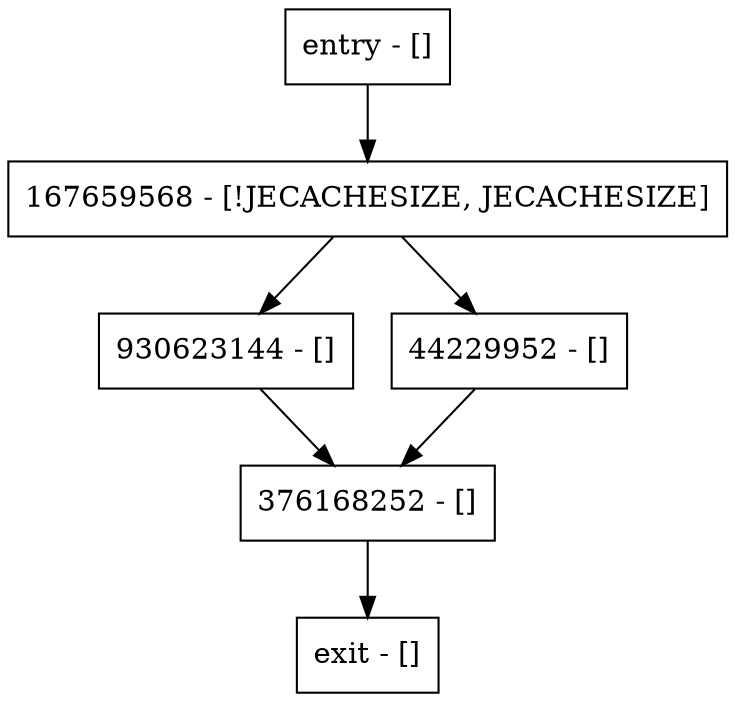 digraph remove {
node [shape=record];
entry [label="entry - []"];
exit [label="exit - []"];
930623144 [label="930623144 - []"];
44229952 [label="44229952 - []"];
167659568 [label="167659568 - [!JECACHESIZE, JECACHESIZE]"];
376168252 [label="376168252 - []"];
entry;
exit;
entry -> 167659568;
930623144 -> 376168252;
44229952 -> 376168252;
167659568 -> 930623144;
167659568 -> 44229952;
376168252 -> exit;
}
